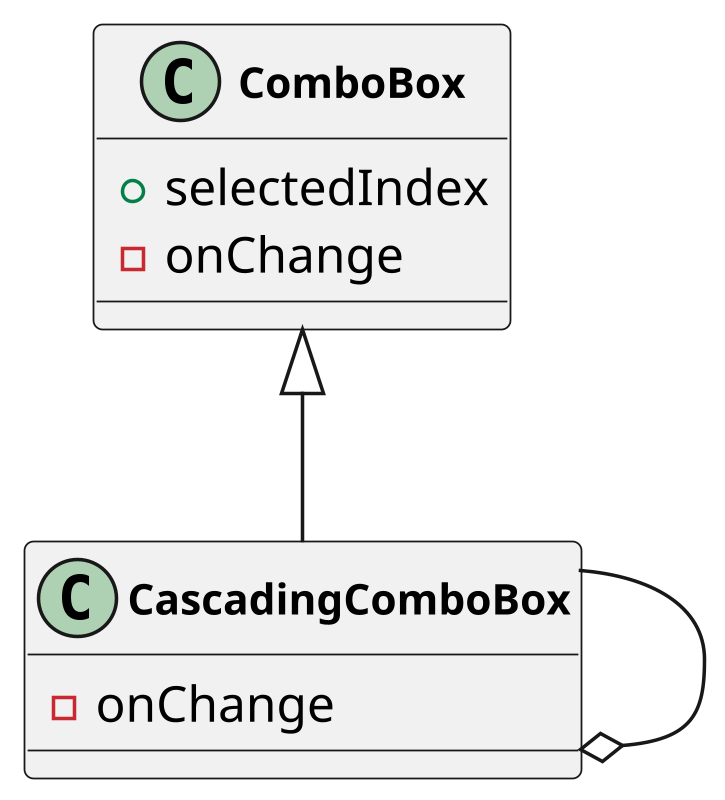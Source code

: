 @startuml

skinparam defaultFontName "Fira Code"
skinparam class {
    FontStyle bold
    FontSize 12
}

scale 800*800

class ComboBox{
    +selectedIndex
    -onChange
}

class CascadingComboBox{
    -onChange
}

ComboBox <|-down- CascadingComboBox

CascadingComboBox --o CascadingComboBox

@enduml